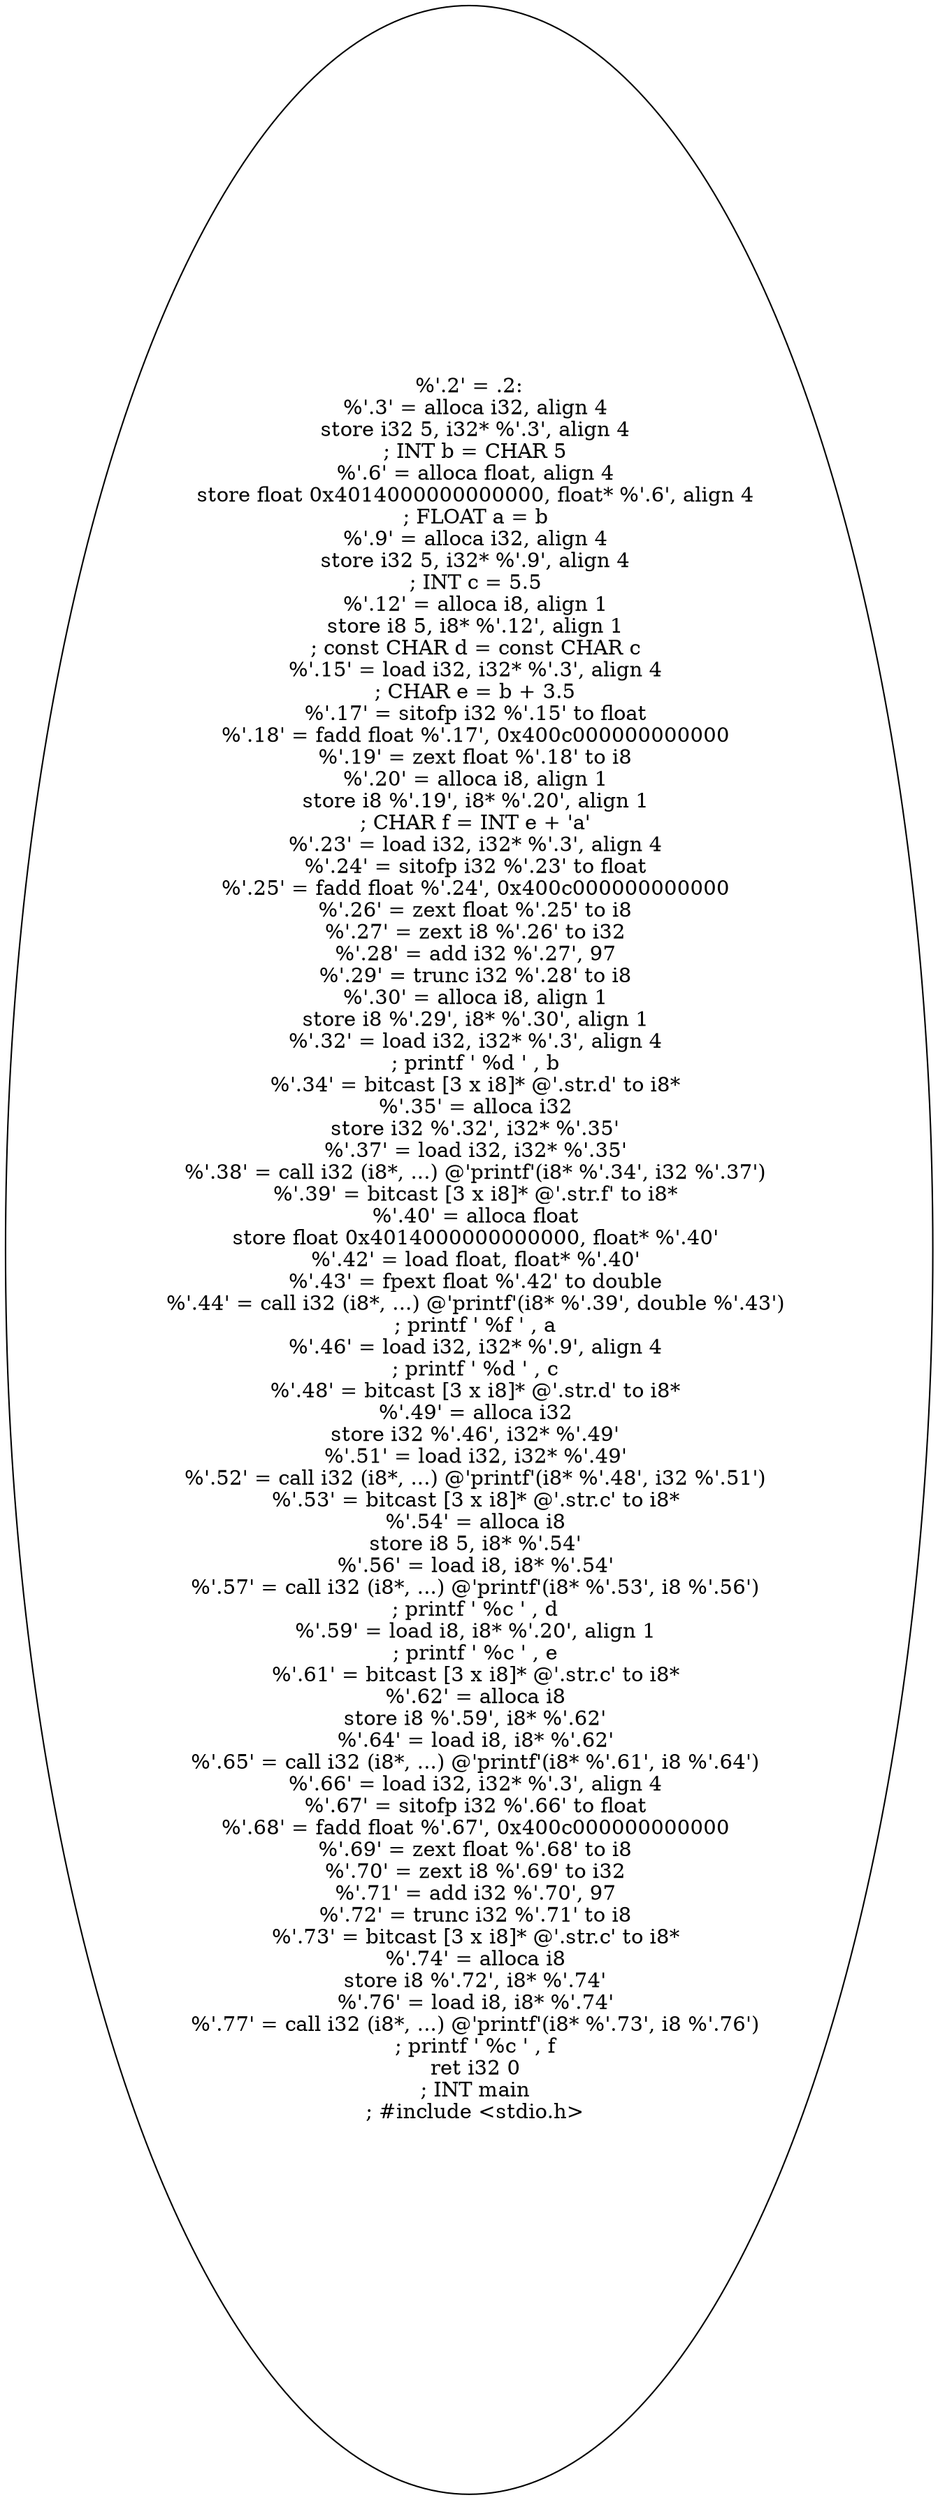digraph AST {
  "127805889400976" [label="%'.2' = .2:
  %'.3' = alloca i32, align 4
  store i32 5, i32* %'.3', align 4
  ; INT b = CHAR 5
  %'.6' = alloca float, align 4
  store float 0x4014000000000000, float* %'.6', align 4
  ; FLOAT a = b
  %'.9' = alloca i32, align 4
  store i32 5, i32* %'.9', align 4
  ; INT c = 5.5
  %'.12' = alloca i8, align 1
  store i8 5, i8* %'.12', align 1
  ; const CHAR d = const CHAR c
  %'.15' = load i32, i32* %'.3', align 4
  ; CHAR e = b + 3.5
  %'.17' = sitofp i32 %'.15' to float
  %'.18' = fadd float %'.17', 0x400c000000000000
  %'.19' = zext float %'.18' to i8
  %'.20' = alloca i8, align 1
  store i8 %'.19', i8* %'.20', align 1
  ; CHAR f = INT e + 'a'
  %'.23' = load i32, i32* %'.3', align 4
  %'.24' = sitofp i32 %'.23' to float
  %'.25' = fadd float %'.24', 0x400c000000000000
  %'.26' = zext float %'.25' to i8
  %'.27' = zext i8 %'.26' to i32
  %'.28' = add i32 %'.27', 97
  %'.29' = trunc i32 %'.28' to i8
  %'.30' = alloca i8, align 1
  store i8 %'.29', i8* %'.30', align 1
  %'.32' = load i32, i32* %'.3', align 4
  ; printf ' %d ' , b
  %'.34' = bitcast [3 x i8]* @'.str.d' to i8*
  %'.35' = alloca i32
  store i32 %'.32', i32* %'.35'
  %'.37' = load i32, i32* %'.35'
  %'.38' = call i32 (i8*, ...) @'printf'(i8* %'.34', i32 %'.37')
  %'.39' = bitcast [3 x i8]* @'.str.f' to i8*
  %'.40' = alloca float
  store float 0x4014000000000000, float* %'.40'
  %'.42' = load float, float* %'.40'
  %'.43' = fpext float %'.42' to double
  %'.44' = call i32 (i8*, ...) @'printf'(i8* %'.39', double %'.43')
  ; printf ' %f ' , a
  %'.46' = load i32, i32* %'.9', align 4
  ; printf ' %d ' , c
  %'.48' = bitcast [3 x i8]* @'.str.d' to i8*
  %'.49' = alloca i32
  store i32 %'.46', i32* %'.49'
  %'.51' = load i32, i32* %'.49'
  %'.52' = call i32 (i8*, ...) @'printf'(i8* %'.48', i32 %'.51')
  %'.53' = bitcast [3 x i8]* @'.str.c' to i8*
  %'.54' = alloca i8
  store i8 5, i8* %'.54'
  %'.56' = load i8, i8* %'.54'
  %'.57' = call i32 (i8*, ...) @'printf'(i8* %'.53', i8 %'.56')
  ; printf ' %c ' , d
  %'.59' = load i8, i8* %'.20', align 1
  ; printf ' %c ' , e
  %'.61' = bitcast [3 x i8]* @'.str.c' to i8*
  %'.62' = alloca i8
  store i8 %'.59', i8* %'.62'
  %'.64' = load i8, i8* %'.62'
  %'.65' = call i32 (i8*, ...) @'printf'(i8* %'.61', i8 %'.64')
  %'.66' = load i32, i32* %'.3', align 4
  %'.67' = sitofp i32 %'.66' to float
  %'.68' = fadd float %'.67', 0x400c000000000000
  %'.69' = zext float %'.68' to i8
  %'.70' = zext i8 %'.69' to i32
  %'.71' = add i32 %'.70', 97
  %'.72' = trunc i32 %'.71' to i8
  %'.73' = bitcast [3 x i8]* @'.str.c' to i8*
  %'.74' = alloca i8
  store i8 %'.72', i8* %'.74'
  %'.76' = load i8, i8* %'.74'
  %'.77' = call i32 (i8*, ...) @'printf'(i8* %'.73', i8 %'.76')
  ; printf ' %c ' , f
  ret i32 0
  ; INT main
  ; #include <stdio.h>"];
}
